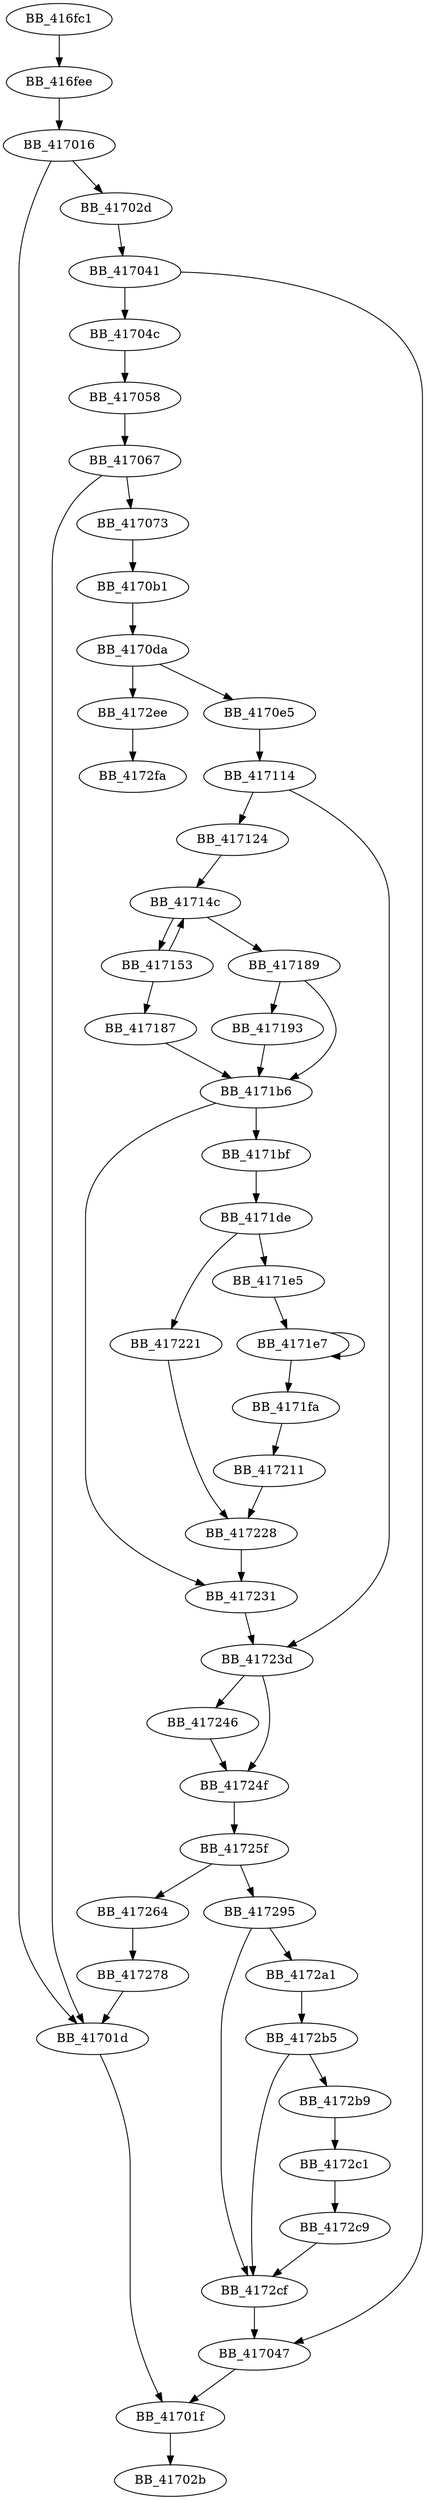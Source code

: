 DiGraph __setlocale_set_cat{
BB_416fc1->BB_416fee
BB_416fee->BB_417016
BB_417016->BB_41701d
BB_417016->BB_41702d
BB_41701d->BB_41701f
BB_41701f->BB_41702b
BB_41702d->BB_417041
BB_417041->BB_417047
BB_417041->BB_41704c
BB_417047->BB_41701f
BB_41704c->BB_417058
BB_417058->BB_417067
BB_417067->BB_41701d
BB_417067->BB_417073
BB_417073->BB_4170b1
BB_4170b1->BB_4170da
BB_4170da->BB_4170e5
BB_4170da->BB_4172ee
BB_4170e5->BB_417114
BB_417114->BB_417124
BB_417114->BB_41723d
BB_417124->BB_41714c
BB_41714c->BB_417153
BB_41714c->BB_417189
BB_417153->BB_41714c
BB_417153->BB_417187
BB_417187->BB_4171b6
BB_417189->BB_417193
BB_417189->BB_4171b6
BB_417193->BB_4171b6
BB_4171b6->BB_4171bf
BB_4171b6->BB_417231
BB_4171bf->BB_4171de
BB_4171de->BB_4171e5
BB_4171de->BB_417221
BB_4171e5->BB_4171e7
BB_4171e7->BB_4171e7
BB_4171e7->BB_4171fa
BB_4171fa->BB_417211
BB_417211->BB_417228
BB_417221->BB_417228
BB_417228->BB_417231
BB_417231->BB_41723d
BB_41723d->BB_417246
BB_41723d->BB_41724f
BB_417246->BB_41724f
BB_41724f->BB_41725f
BB_41725f->BB_417264
BB_41725f->BB_417295
BB_417264->BB_417278
BB_417278->BB_41701d
BB_417295->BB_4172a1
BB_417295->BB_4172cf
BB_4172a1->BB_4172b5
BB_4172b5->BB_4172b9
BB_4172b5->BB_4172cf
BB_4172b9->BB_4172c1
BB_4172c1->BB_4172c9
BB_4172c9->BB_4172cf
BB_4172cf->BB_417047
BB_4172ee->BB_4172fa
}
